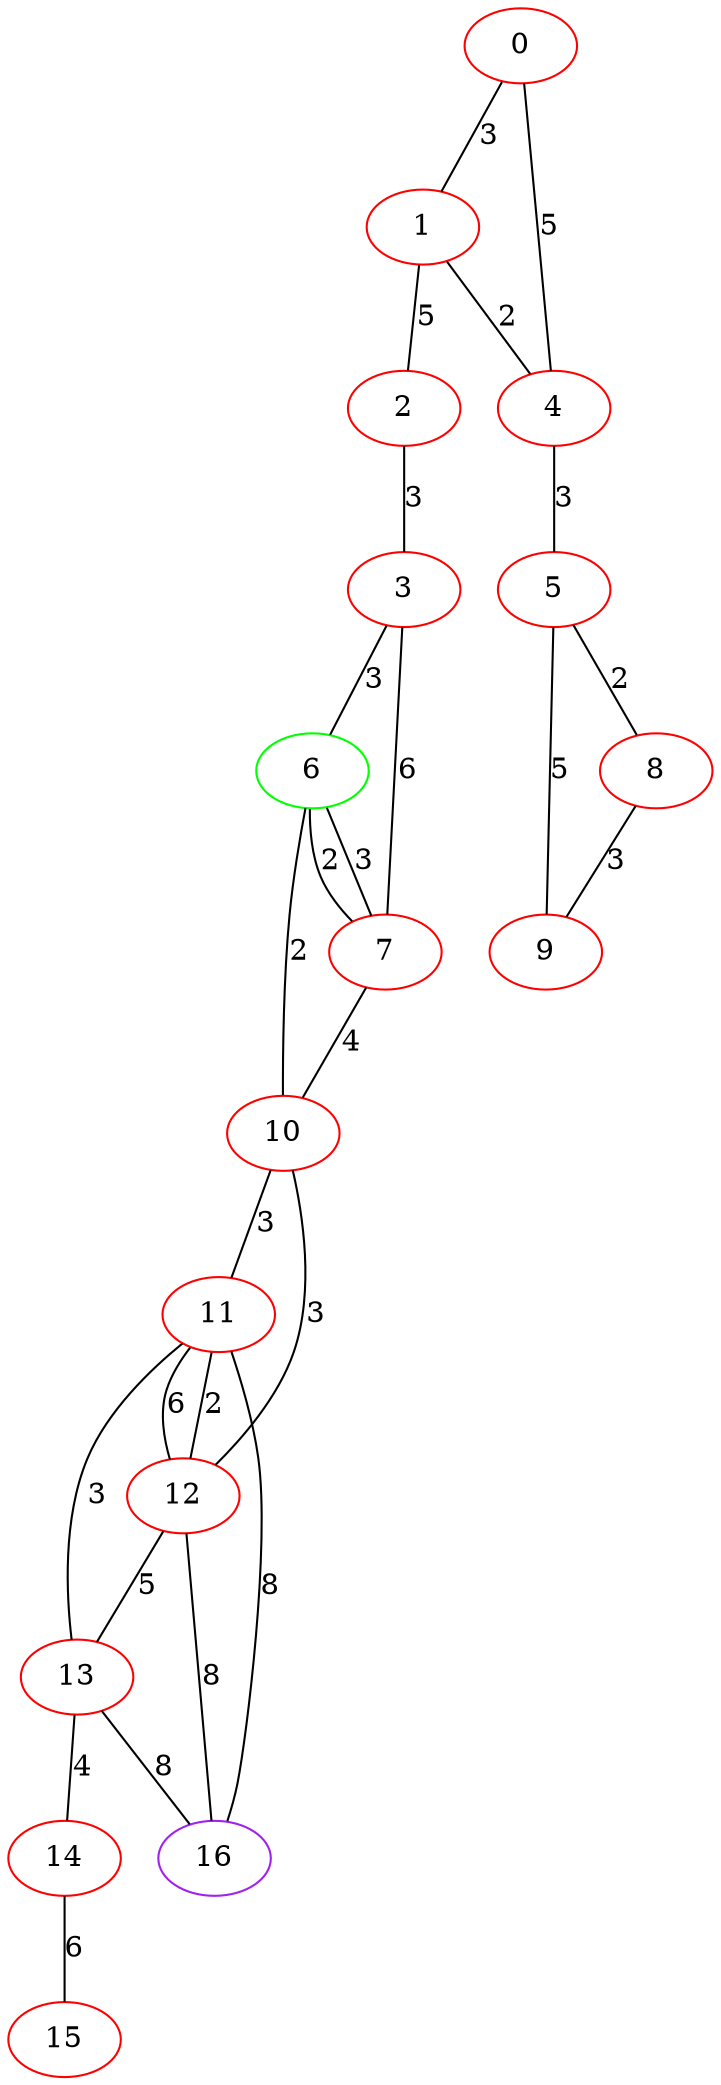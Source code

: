 graph "" {
0 [color=red, weight=1];
1 [color=red, weight=1];
2 [color=red, weight=1];
3 [color=red, weight=1];
4 [color=red, weight=1];
5 [color=red, weight=1];
6 [color=green, weight=2];
7 [color=red, weight=1];
8 [color=red, weight=1];
9 [color=red, weight=1];
10 [color=red, weight=1];
11 [color=red, weight=1];
12 [color=red, weight=1];
13 [color=red, weight=1];
14 [color=red, weight=1];
15 [color=red, weight=1];
16 [color=purple, weight=4];
0 -- 1  [key=0, label=3];
0 -- 4  [key=0, label=5];
1 -- 2  [key=0, label=5];
1 -- 4  [key=0, label=2];
2 -- 3  [key=0, label=3];
3 -- 6  [key=0, label=3];
3 -- 7  [key=0, label=6];
4 -- 5  [key=0, label=3];
5 -- 8  [key=0, label=2];
5 -- 9  [key=0, label=5];
6 -- 10  [key=0, label=2];
6 -- 7  [key=0, label=2];
6 -- 7  [key=1, label=3];
7 -- 10  [key=0, label=4];
8 -- 9  [key=0, label=3];
10 -- 11  [key=0, label=3];
10 -- 12  [key=0, label=3];
11 -- 16  [key=0, label=8];
11 -- 12  [key=0, label=6];
11 -- 12  [key=1, label=2];
11 -- 13  [key=0, label=3];
12 -- 16  [key=0, label=8];
12 -- 13  [key=0, label=5];
13 -- 16  [key=0, label=8];
13 -- 14  [key=0, label=4];
14 -- 15  [key=0, label=6];
}
